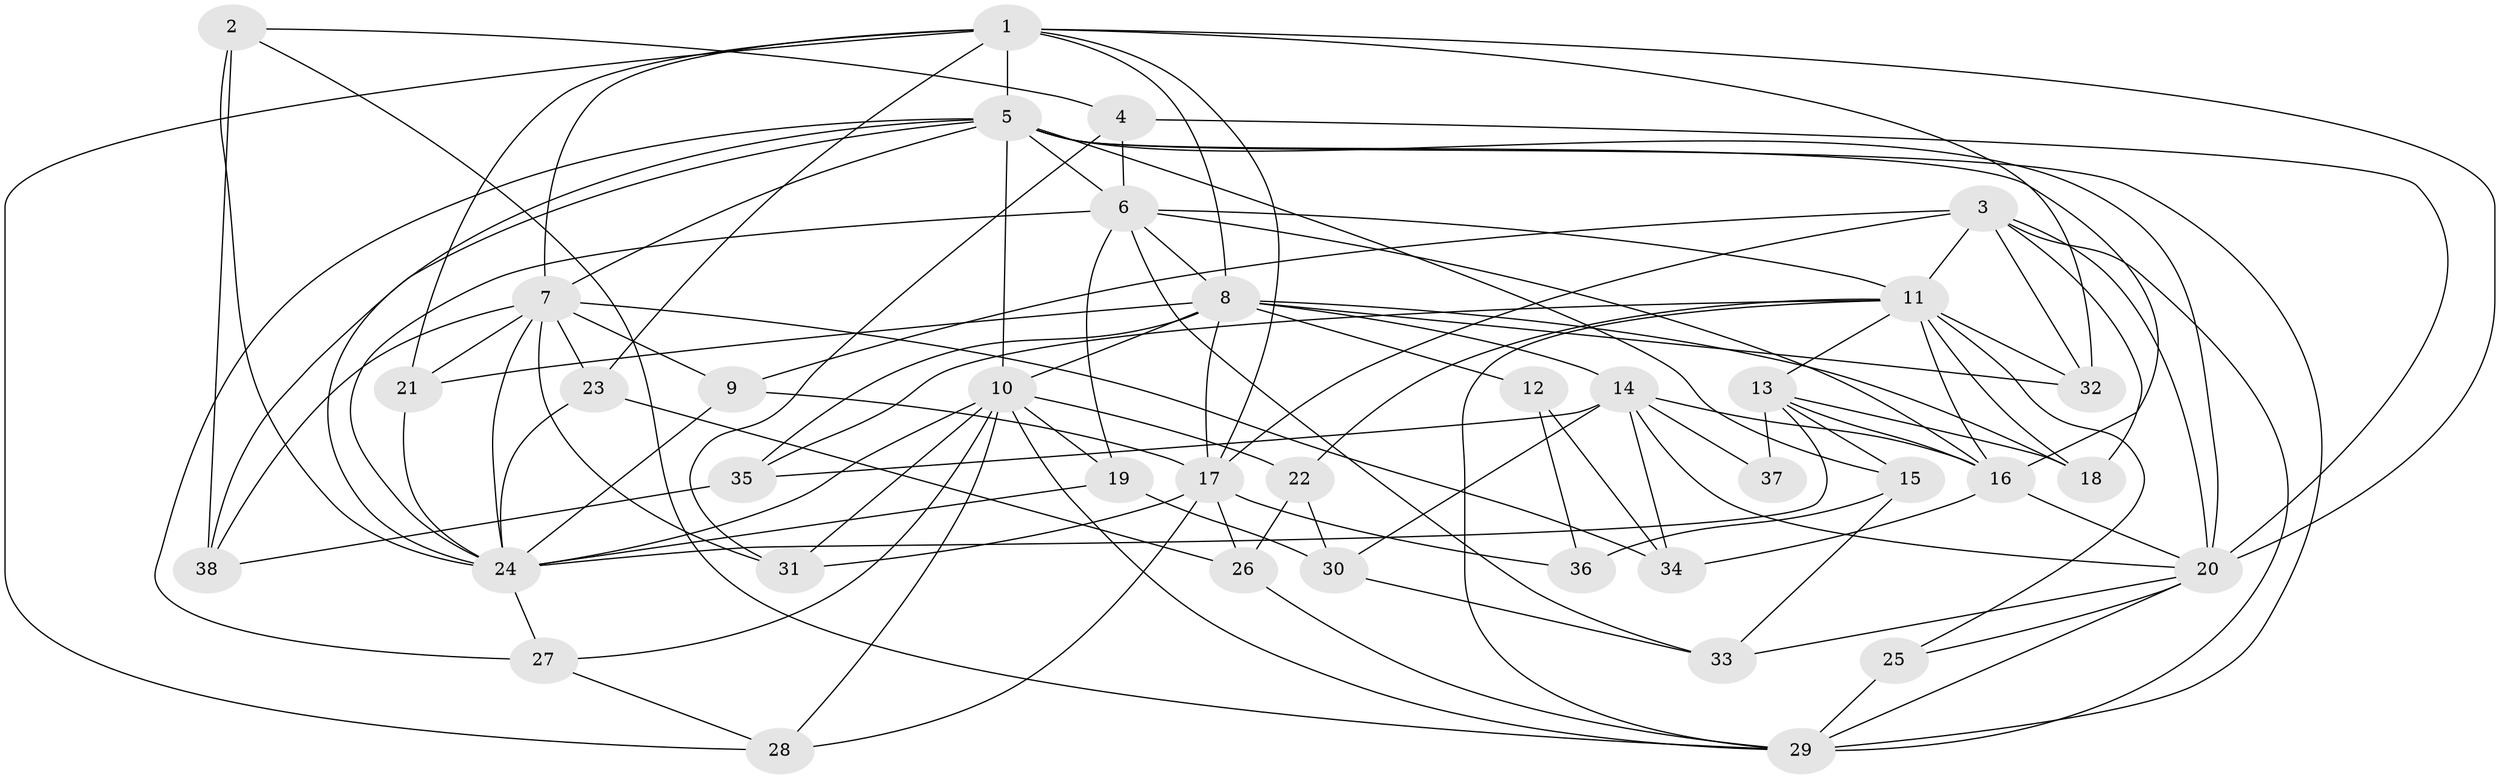 // original degree distribution, {4: 1.0}
// Generated by graph-tools (version 1.1) at 2025/53/03/04/25 22:53:45]
// undirected, 38 vertices, 108 edges
graph export_dot {
  node [color=gray90,style=filled];
  1;
  2;
  3;
  4;
  5;
  6;
  7;
  8;
  9;
  10;
  11;
  12;
  13;
  14;
  15;
  16;
  17;
  18;
  19;
  20;
  21;
  22;
  23;
  24;
  25;
  26;
  27;
  28;
  29;
  30;
  31;
  32;
  33;
  34;
  35;
  36;
  37;
  38;
  1 -- 5 [weight=2.0];
  1 -- 7 [weight=1.0];
  1 -- 8 [weight=1.0];
  1 -- 17 [weight=1.0];
  1 -- 20 [weight=1.0];
  1 -- 21 [weight=1.0];
  1 -- 23 [weight=1.0];
  1 -- 28 [weight=1.0];
  1 -- 32 [weight=1.0];
  2 -- 4 [weight=1.0];
  2 -- 24 [weight=1.0];
  2 -- 29 [weight=1.0];
  2 -- 38 [weight=1.0];
  3 -- 9 [weight=1.0];
  3 -- 11 [weight=2.0];
  3 -- 17 [weight=2.0];
  3 -- 18 [weight=1.0];
  3 -- 20 [weight=2.0];
  3 -- 29 [weight=1.0];
  3 -- 32 [weight=1.0];
  4 -- 6 [weight=1.0];
  4 -- 20 [weight=1.0];
  4 -- 31 [weight=1.0];
  5 -- 6 [weight=1.0];
  5 -- 7 [weight=1.0];
  5 -- 10 [weight=1.0];
  5 -- 15 [weight=1.0];
  5 -- 16 [weight=1.0];
  5 -- 20 [weight=1.0];
  5 -- 24 [weight=1.0];
  5 -- 27 [weight=1.0];
  5 -- 29 [weight=1.0];
  5 -- 38 [weight=1.0];
  6 -- 8 [weight=1.0];
  6 -- 11 [weight=1.0];
  6 -- 16 [weight=3.0];
  6 -- 19 [weight=1.0];
  6 -- 24 [weight=1.0];
  6 -- 33 [weight=1.0];
  7 -- 9 [weight=2.0];
  7 -- 21 [weight=1.0];
  7 -- 23 [weight=1.0];
  7 -- 24 [weight=1.0];
  7 -- 31 [weight=1.0];
  7 -- 34 [weight=1.0];
  7 -- 38 [weight=1.0];
  8 -- 10 [weight=2.0];
  8 -- 12 [weight=2.0];
  8 -- 14 [weight=1.0];
  8 -- 17 [weight=1.0];
  8 -- 18 [weight=1.0];
  8 -- 21 [weight=1.0];
  8 -- 32 [weight=1.0];
  8 -- 35 [weight=1.0];
  9 -- 17 [weight=1.0];
  9 -- 24 [weight=2.0];
  10 -- 19 [weight=1.0];
  10 -- 22 [weight=1.0];
  10 -- 24 [weight=1.0];
  10 -- 27 [weight=1.0];
  10 -- 28 [weight=1.0];
  10 -- 29 [weight=1.0];
  10 -- 31 [weight=1.0];
  11 -- 13 [weight=1.0];
  11 -- 16 [weight=1.0];
  11 -- 18 [weight=1.0];
  11 -- 22 [weight=1.0];
  11 -- 25 [weight=1.0];
  11 -- 29 [weight=2.0];
  11 -- 32 [weight=1.0];
  11 -- 35 [weight=1.0];
  12 -- 34 [weight=1.0];
  12 -- 36 [weight=1.0];
  13 -- 15 [weight=1.0];
  13 -- 16 [weight=2.0];
  13 -- 18 [weight=1.0];
  13 -- 24 [weight=1.0];
  13 -- 37 [weight=2.0];
  14 -- 16 [weight=1.0];
  14 -- 20 [weight=1.0];
  14 -- 30 [weight=1.0];
  14 -- 34 [weight=1.0];
  14 -- 35 [weight=1.0];
  14 -- 37 [weight=2.0];
  15 -- 33 [weight=1.0];
  15 -- 36 [weight=1.0];
  16 -- 20 [weight=1.0];
  16 -- 34 [weight=1.0];
  17 -- 26 [weight=1.0];
  17 -- 28 [weight=1.0];
  17 -- 31 [weight=1.0];
  17 -- 36 [weight=2.0];
  19 -- 24 [weight=1.0];
  19 -- 30 [weight=1.0];
  20 -- 25 [weight=1.0];
  20 -- 29 [weight=1.0];
  20 -- 33 [weight=1.0];
  21 -- 24 [weight=1.0];
  22 -- 26 [weight=1.0];
  22 -- 30 [weight=1.0];
  23 -- 24 [weight=1.0];
  23 -- 26 [weight=1.0];
  24 -- 27 [weight=1.0];
  25 -- 29 [weight=2.0];
  26 -- 29 [weight=1.0];
  27 -- 28 [weight=1.0];
  30 -- 33 [weight=1.0];
  35 -- 38 [weight=1.0];
}
